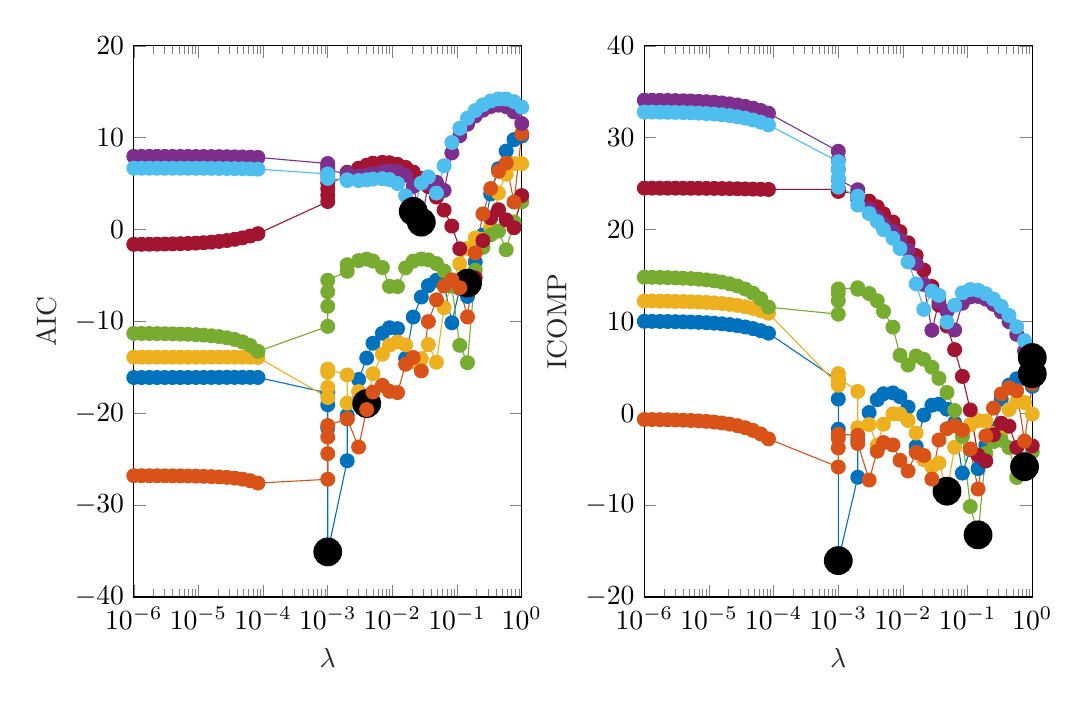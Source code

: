 % This file was created by matlab2tikz.
%
\definecolor{mycolor1}{rgb}{0.0,0.447,0.741}%
\definecolor{mycolor2}{rgb}{0.929,0.694,0.125}%
\definecolor{mycolor3}{rgb}{0.466,0.674,0.188}%
\definecolor{mycolor4}{rgb}{0.635,0.078,0.184}%
\definecolor{mycolor5}{rgb}{0.85,0.325,0.098}%
\definecolor{mycolor6}{rgb}{0.494,0.184,0.556}%
\definecolor{mycolor7}{rgb}{0.301,0.745,0.933}%
%
\begin{tikzpicture}

\begin{axis}[%
width=4.927cm,
height=7cm,
at={(0cm,0cm)},
scale only axis,
xmode=log,
xmin=1e-06,
xmax=1,
xminorticks=true,
xlabel style={font=\color{white!15!black}},
xlabel={$\lambda$},
ymin=-40,
ymax=20,
ylabel style={font=\color{white!15!black}},
ylabel={AIC},
axis background/.style={fill=white}
]
\addplot [color=mycolor1, mark size=2.5pt, mark=*, mark options={solid, fill=mycolor1, mycolor1}, forget plot]
  table[row sep=crcr]{%
1e-06	-16.11\\
1.318e-06	-16.11\\
1.738e-06	-16.109\\
2.291e-06	-16.109\\
3.02e-06	-16.108\\
3.981e-06	-16.108\\
5.248e-06	-16.107\\
6.918e-06	-16.106\\
9.12e-06	-16.104\\
1.202e-05	-16.102\\
1.585e-05	-16.1\\
2.089e-05	-16.098\\
2.754e-05	-16.095\\
3.631e-05	-16.093\\
4.786e-05	-16.092\\
6.31e-05	-16.094\\
8.318e-05	-16.103\\
0.0	-16.123\\
0.0	-16.164\\
0.0	-16.243\\
0.0	-16.385\\
0.0	-16.633\\
0.0	-17.058\\
0.001	-17.785\\
0.001	-19.067\\
0.001	-21.597\\
0.001	-35.091\\
0.002	-25.171\\
0.002	-20.225\\
0.003	-16.328\\
0.004	-13.984\\
0.005	-12.379\\
0.007	-11.293\\
0.009	-10.693\\
0.012	-10.791\\
0.016	-14.021\\
0.021	-9.526\\
0.028	-7.35\\
0.036	-6.108\\
0.048	-5.522\\
0.063	-5.847\\
0.083	-10.154\\
0.11	-6.404\\
0.145	-7.285\\
0.191	-3.524\\
0.251	-0.602\\
0.331	3.876\\
0.437	6.62\\
0.575	8.544\\
0.759	9.784\\
1	10.18\\
};
\addplot [color=black, draw=none, mark size=5.0pt, mark=*, mark options={solid, fill=black, black}, forget plot]
  table[row sep=crcr]{%
0.001	-35.091\\
};
\addplot [color=mycolor2, mark size=2.5pt, mark=*, mark options={solid, fill=mycolor2, mycolor2}, forget plot]
  table[row sep=crcr]{%
1e-06	-13.898\\
1.318e-06	-13.898\\
1.738e-06	-13.898\\
2.291e-06	-13.897\\
3.02e-06	-13.897\\
3.981e-06	-13.896\\
5.248e-06	-13.896\\
6.918e-06	-13.895\\
9.12e-06	-13.894\\
1.202e-05	-13.893\\
1.585e-05	-13.891\\
2.089e-05	-13.89\\
2.754e-05	-13.89\\
3.631e-05	-13.891\\
4.786e-05	-13.895\\
6.31e-05	-13.905\\
8.318e-05	-13.926\\
0.0	-13.967\\
0.0	-14.042\\
0.0	-14.178\\
0.0	-14.424\\
0.0	-14.873\\
0.0	-15.762\\
0.001	-18.284\\
0.001	-17.176\\
0.001	-15.534\\
0.001	-15.192\\
0.002	-15.831\\
0.002	-18.898\\
0.003	-17.639\\
0.004	-18.943\\
0.005	-15.696\\
0.007	-13.571\\
0.009	-12.588\\
0.012	-12.245\\
0.016	-12.561\\
0.021	-14.373\\
0.028	-14.053\\
0.036	-12.519\\
0.048	-14.448\\
0.063	-8.509\\
0.083	-5.812\\
0.11	-3.733\\
0.145	-2.057\\
0.191	-0.909\\
0.251	-1.06\\
0.331	0.269\\
0.437	3.969\\
0.575	6.015\\
0.759	7.177\\
1	7.163\\
};
\addplot [color=black, draw=none, mark size=5.0pt, mark=*, mark options={solid, fill=black, black}, forget plot]
  table[row sep=crcr]{%
0.004	-18.943\\
};
\addplot [color=mycolor3, mark size=2.5pt, mark=*, mark options={solid, fill=mycolor3, mycolor3}, forget plot]
  table[row sep=crcr]{%
1e-06	-11.307\\
1.318e-06	-11.312\\
1.738e-06	-11.319\\
2.291e-06	-11.328\\
3.02e-06	-11.34\\
3.981e-06	-11.355\\
5.248e-06	-11.377\\
6.918e-06	-11.405\\
9.12e-06	-11.442\\
1.202e-05	-11.493\\
1.585e-05	-11.561\\
2.089e-05	-11.654\\
2.754e-05	-11.783\\
3.631e-05	-11.964\\
4.786e-05	-12.226\\
6.31e-05	-12.621\\
8.318e-05	-13.262\\
0.0	-14.496\\
0.0	-22.765\\
0.0	-14.51\\
0.0	-13.381\\
0.0	-13.534\\
0.0	-15.405\\
0.001	-10.546\\
0.001	-8.364\\
0.001	-6.772\\
0.001	-5.522\\
0.002	-4.547\\
0.002	-3.831\\
0.003	-3.382\\
0.004	-3.226\\
0.005	-3.421\\
0.007	-4.138\\
0.009	-6.189\\
0.012	-6.212\\
0.016	-4.168\\
0.021	-3.444\\
0.028	-3.212\\
0.036	-3.306\\
0.048	-3.703\\
0.063	-4.507\\
0.083	-6.164\\
0.11	-12.609\\
0.145	-14.496\\
0.191	-4.434\\
0.251	-1.948\\
0.331	-0.582\\
0.437	-0.172\\
0.575	-2.203\\
0.759	0.829\\
1	3.03\\
};
\addplot [color=black, draw=none, mark size=5.0pt, mark=*, mark options={solid, fill=black, black}, forget plot]
  table[row sep=crcr]{%
0.0	-22.765\\
};
\addplot [color=mycolor4, mark size=2.5pt, mark=*, mark options={solid, fill=mycolor4, mycolor4}, forget plot]
  table[row sep=crcr]{%
1e-06	-1.611\\
1.318e-06	-1.606\\
1.738e-06	-1.599\\
2.291e-06	-1.59\\
3.02e-06	-1.578\\
3.981e-06	-1.562\\
5.248e-06	-1.542\\
6.918e-06	-1.515\\
9.12e-06	-1.479\\
1.202e-05	-1.433\\
1.585e-05	-1.373\\
2.089e-05	-1.295\\
2.754e-05	-1.196\\
3.631e-05	-1.068\\
4.786e-05	-0.906\\
6.31e-05	-0.702\\
8.318e-05	-0.45\\
0.0	-0.141\\
0.0	0.23\\
0.0	0.668\\
0.0	1.175\\
0.0	1.746\\
0.0	2.374\\
0.001	3.045\\
0.001	3.738\\
0.001	4.43\\
0.001	5.095\\
0.002	5.705\\
0.002	6.238\\
0.003	6.677\\
0.004	7.008\\
0.005	7.222\\
0.007	7.313\\
0.009	7.273\\
0.012	7.094\\
0.016	6.763\\
0.021	6.262\\
0.028	5.572\\
0.036	4.67\\
0.048	3.529\\
0.063	2.119\\
0.083	0.376\\
0.11	-2.094\\
0.145	-5.832\\
0.191	-5.258\\
0.251	-1.205\\
0.331	1.268\\
0.437	2.158\\
0.575	1.057\\
0.759	0.194\\
1	3.695\\
};
\addplot [color=black, draw=none, mark size=5.0pt, mark=*, mark options={solid, fill=black, black}, forget plot]
  table[row sep=crcr]{%
0.145	-5.832\\
};
\addplot [color=mycolor5, mark size=2.5pt, mark=*, mark options={solid, fill=mycolor5, mycolor5}, forget plot]
  table[row sep=crcr]{%
1e-06	-26.795\\
1.318e-06	-26.797\\
1.738e-06	-26.8\\
2.291e-06	-26.803\\
3.02e-06	-26.808\\
3.981e-06	-26.814\\
5.248e-06	-26.822\\
6.918e-06	-26.832\\
9.12e-06	-26.847\\
1.202e-05	-26.867\\
1.585e-05	-26.894\\
2.089e-05	-26.932\\
2.754e-05	-26.985\\
3.631e-05	-27.061\\
4.786e-05	-27.173\\
6.31e-05	-27.341\\
8.318e-05	-27.604\\
0.0	-28.036\\
0.0	-28.823\\
0.0	-30.699\\
0.0	-31.432\\
0.0	-29.458\\
0.0	-31.083\\
0.001	-27.186\\
0.001	-24.395\\
0.001	-22.592\\
0.001	-21.335\\
0.002	-20.599\\
0.002	-20.619\\
0.003	-23.681\\
0.004	-19.601\\
0.005	-17.693\\
0.007	-16.96\\
0.009	-17.617\\
0.012	-17.749\\
0.016	-14.666\\
0.021	-13.925\\
0.028	-15.391\\
0.036	-10.019\\
0.048	-7.647\\
0.063	-6.148\\
0.083	-5.474\\
0.11	-6.334\\
0.145	-9.514\\
0.191	-2.536\\
0.251	1.705\\
0.331	4.462\\
0.437	6.341\\
0.575	7.23\\
0.759	2.985\\
1	10.433\\
};
\addplot [color=black, draw=none, mark size=5.0pt, mark=*, mark options={solid, fill=black, black}, forget plot]
  table[row sep=crcr]{%
0.0	-31.432\\
};
\addplot [color=mycolor6, mark size=2.5pt, mark=*, mark options={solid, fill=mycolor6, mycolor6}, forget plot]
  table[row sep=crcr]{%
1e-06	7.964\\
1.318e-06	7.963\\
1.738e-06	7.963\\
2.291e-06	7.962\\
3.02e-06	7.961\\
3.981e-06	7.96\\
5.248e-06	7.958\\
6.918e-06	7.956\\
9.12e-06	7.953\\
1.202e-05	7.949\\
1.585e-05	7.944\\
2.089e-05	7.937\\
2.754e-05	7.928\\
3.631e-05	7.916\\
4.786e-05	7.9\\
6.31e-05	7.879\\
8.318e-05	7.851\\
0.0	7.815\\
0.0	7.766\\
0.0	7.702\\
0.0	7.618\\
0.0	7.508\\
0.0	7.366\\
0.001	7.185\\
0.001	6.961\\
0.001	6.696\\
0.001	6.406\\
0.002	6.127\\
0.002	5.916\\
0.003	5.835\\
0.004	5.905\\
0.005	6.079\\
0.007	6.271\\
0.009	6.385\\
0.012	6.318\\
0.016	5.905\\
0.021	4.692\\
0.028	0.804\\
0.036	5.009\\
0.048	5.137\\
0.063	4.257\\
0.083	8.345\\
0.11	10.21\\
0.145	11.462\\
0.191	12.361\\
0.251	12.997\\
0.331	13.394\\
0.437	13.536\\
0.575	13.374\\
0.759	12.804\\
1	11.542\\
};
\addplot [color=black, draw=none, mark size=5.0pt, mark=*, mark options={solid, fill=black, black}, forget plot]
  table[row sep=crcr]{%
0.028	0.804\\
};
\addplot [color=mycolor7, mark size=2.5pt, mark=*, mark options={solid, fill=mycolor7, mycolor7}, forget plot]
  table[row sep=crcr]{%
1e-06	6.674\\
1.318e-06	6.674\\
1.738e-06	6.673\\
2.291e-06	6.672\\
3.02e-06	6.672\\
3.981e-06	6.67\\
5.248e-06	6.669\\
6.918e-06	6.667\\
9.12e-06	6.664\\
1.202e-05	6.661\\
1.585e-05	6.656\\
2.089e-05	6.65\\
2.754e-05	6.642\\
3.631e-05	6.632\\
4.786e-05	6.618\\
6.31e-05	6.6\\
8.318e-05	6.576\\
0.0	6.545\\
0.0	6.504\\
0.0	6.451\\
0.0	6.383\\
0.0	6.296\\
0.0	6.187\\
0.001	6.054\\
0.001	5.899\\
0.001	5.729\\
0.001	5.56\\
0.002	5.419\\
0.002	5.337\\
0.003	5.332\\
0.004	5.397\\
0.005	5.489\\
0.007	5.536\\
0.009	5.436\\
0.012	5.008\\
0.016	3.678\\
0.021	1.979\\
0.028	5.064\\
0.036	5.733\\
0.048	3.966\\
0.063	6.941\\
0.083	9.475\\
0.11	11.017\\
0.145	12.123\\
0.191	12.953\\
0.251	13.57\\
0.331	13.993\\
0.437	14.212\\
0.575	14.202\\
0.759	13.922\\
1	13.316\\
};
\addplot [color=black, draw=none, mark size=5.0pt, mark=*, mark options={solid, fill=black, black}, forget plot]
  table[row sep=crcr]{%
0.021	1.979\\
};
\end{axis}

\begin{axis}[%
width=4.927cm,
height=7cm,
at={(6.484cm,0cm)},
scale only axis,
xmode=log,
xmin=1e-06,
xmax=1,
xminorticks=true,
xlabel style={font=\color{white!15!black}},
xlabel={$\lambda$},
ymin=-20,
ymax=40,
ylabel style={font=\color{white!15!black}},
ylabel={ICOMP},
axis background/.style={fill=white}
]
\addplot [color=mycolor1, mark size=2.5pt, mark=*, mark options={solid, fill=mycolor1, mycolor1}, forget plot]
  table[row sep=crcr]{%
1e-06	10.008\\
1.318e-06	10.002\\
1.738e-06	9.994\\
2.291e-06	9.984\\
3.02e-06	9.97\\
3.981e-06	9.952\\
5.248e-06	9.929\\
6.918e-06	9.898\\
9.12e-06	9.858\\
1.202e-05	9.805\\
1.585e-05	9.738\\
2.089e-05	9.65\\
2.754e-05	9.538\\
3.631e-05	9.396\\
4.786e-05	9.216\\
6.31e-05	8.99\\
8.318e-05	8.711\\
0.0	8.366\\
0.0	7.943\\
0.0	7.424\\
0.0	6.782\\
0.0	5.977\\
0.0	4.94\\
0.001	3.548\\
0.001	1.551\\
0.001	-1.74\\
0.001	-16.04\\
0.002	-6.965\\
0.002	-2.899\\
0.003	0.084\\
0.004	1.486\\
0.005	2.123\\
0.007	2.219\\
0.009	1.806\\
0.012	0.673\\
0.016	-3.615\\
0.021	-0.199\\
0.028	0.876\\
0.036	0.996\\
0.048	0.441\\
0.063	-1.041\\
0.083	-6.519\\
0.11	-3.951\\
0.145	-6.025\\
0.191	-3.463\\
0.251	-1.745\\
0.331	1.524\\
0.437	3.053\\
0.575	3.757\\
0.759	3.771\\
1	2.93\\
};
\addplot [color=black, draw=none, mark size=5.0pt, mark=*, mark options={solid, fill=black, black}, forget plot]
  table[row sep=crcr]{%
0.001	-16.04\\
};
\addplot [color=mycolor2, mark size=2.5pt, mark=*, mark options={solid, fill=mycolor2, mycolor2}, forget plot]
  table[row sep=crcr]{%
1e-06	12.22\\
1.318e-06	12.214\\
1.738e-06	12.206\\
2.291e-06	12.196\\
3.02e-06	12.182\\
3.981e-06	12.164\\
5.248e-06	12.14\\
6.918e-06	12.109\\
9.12e-06	12.068\\
1.202e-05	12.015\\
1.585e-05	11.946\\
2.089e-05	11.858\\
2.754e-05	11.743\\
3.631e-05	11.598\\
4.786e-05	11.413\\
6.31e-05	11.179\\
8.318e-05	10.887\\
0.0	10.522\\
0.0	10.065\\
0.0	9.488\\
0.0	8.744\\
0.0	7.738\\
0.0	6.236\\
0.001	3.049\\
0.001	3.442\\
0.001	4.323\\
0.001	3.86\\
0.002	2.375\\
0.002	-1.572\\
0.003	-1.227\\
0.004	-3.473\\
0.005	-1.194\\
0.007	-0.059\\
0.009	-0.09\\
0.012	-0.782\\
0.016	-2.155\\
0.021	-5.046\\
0.028	-5.826\\
0.036	-5.415\\
0.048	-8.484\\
0.063	-3.702\\
0.083	-2.177\\
0.11	-1.281\\
0.145	-0.797\\
0.191	-0.847\\
0.251	-2.203\\
0.331	-2.083\\
0.437	0.403\\
0.575	1.228\\
0.759	1.164\\
1	-0.086\\
};
\addplot [color=black, draw=none, mark size=5.0pt, mark=*, mark options={solid, fill=black, black}, forget plot]
  table[row sep=crcr]{%
0.048	-8.484\\
};
\addplot [color=mycolor3, mark size=2.5pt, mark=*, mark options={solid, fill=mycolor3, mycolor3}, forget plot]
  table[row sep=crcr]{%
1e-06	14.812\\
1.318e-06	14.8\\
1.738e-06	14.785\\
2.291e-06	14.765\\
3.02e-06	14.739\\
3.981e-06	14.705\\
5.248e-06	14.659\\
6.918e-06	14.599\\
9.12e-06	14.52\\
1.202e-05	14.415\\
1.585e-05	14.277\\
2.089e-05	14.094\\
2.754e-05	13.85\\
3.631e-05	13.524\\
4.786e-05	13.081\\
6.31e-05	12.464\\
8.318e-05	11.552\\
0.0	9.992\\
0.0	1.342\\
0.0	9.157\\
0.0	9.786\\
0.0	9.076\\
0.0	6.593\\
0.001	10.787\\
0.001	12.255\\
0.001	13.085\\
0.001	13.53\\
0.002	13.66\\
0.002	13.494\\
0.003	13.03\\
0.004	12.244\\
0.005	11.081\\
0.007	9.374\\
0.009	6.31\\
0.012	5.252\\
0.016	6.239\\
0.021	5.883\\
0.028	5.015\\
0.036	3.799\\
0.048	2.26\\
0.063	0.299\\
0.083	-2.528\\
0.11	-10.156\\
0.145	-13.236\\
0.191	-4.372\\
0.251	-3.091\\
0.331	-2.935\\
0.437	-3.739\\
0.575	-6.99\\
0.759	-5.184\\
1	-4.219\\
};
\addplot [color=black, draw=none, mark size=5.0pt, mark=*, mark options={solid, fill=black, black}, forget plot]
  table[row sep=crcr]{%
0.145	-13.236\\
};
\addplot [color=mycolor4, mark size=2.5pt, mark=*, mark options={solid, fill=mycolor4, mycolor4}, forget plot]
  table[row sep=crcr]{%
1e-06	24.507\\
1.318e-06	24.506\\
1.738e-06	24.505\\
2.291e-06	24.503\\
3.02e-06	24.501\\
3.981e-06	24.498\\
5.248e-06	24.494\\
6.918e-06	24.489\\
9.12e-06	24.483\\
1.202e-05	24.475\\
1.585e-05	24.465\\
2.089e-05	24.452\\
2.754e-05	24.438\\
3.631e-05	24.421\\
4.786e-05	24.402\\
6.31e-05	24.382\\
8.318e-05	24.363\\
0.0	24.347\\
0.0	24.337\\
0.0	24.335\\
0.0	24.342\\
0.0	24.357\\
0.0	24.372\\
0.001	24.378\\
0.001	24.356\\
0.001	24.287\\
0.001	24.146\\
0.002	23.911\\
0.002	23.564\\
0.003	23.089\\
0.004	22.477\\
0.005	21.724\\
0.007	20.824\\
0.009	19.772\\
0.012	18.558\\
0.016	17.169\\
0.021	15.59\\
0.028	13.799\\
0.036	11.774\\
0.048	9.492\\
0.063	6.925\\
0.083	4.011\\
0.11	0.358\\
0.145	-4.571\\
0.191	-5.197\\
0.251	-2.348\\
0.331	-1.085\\
0.437	-1.408\\
0.575	-3.73\\
0.759	-5.819\\
1	-3.554\\
};
\addplot [color=black, draw=none, mark size=5.0pt, mark=*, mark options={solid, fill=black, black}, forget plot]
  table[row sep=crcr]{%
0.759	-5.819\\
};
\addplot [color=mycolor5, mark size=2.5pt, mark=*, mark options={solid, fill=mycolor5, mycolor5}, forget plot]
  table[row sep=crcr]{%
1e-06	-0.677\\
1.318e-06	-0.685\\
1.738e-06	-0.696\\
2.291e-06	-0.71\\
3.02e-06	-0.729\\
3.981e-06	-0.754\\
5.248e-06	-0.786\\
6.918e-06	-0.829\\
9.12e-06	-0.885\\
1.202e-05	-0.959\\
1.585e-05	-1.056\\
2.089e-05	-1.184\\
2.754e-05	-1.351\\
3.631e-05	-1.572\\
4.786e-05	-1.865\\
6.31e-05	-2.256\\
8.318e-05	-2.79\\
0.0	-3.548\\
0.0	-4.716\\
0.0	-7.032\\
0.0	-8.265\\
0.0	-6.848\\
0.0	-9.085\\
0.001	-5.853\\
0.001	-3.777\\
0.001	-2.735\\
0.001	-2.284\\
0.002	-2.392\\
0.002	-3.294\\
0.003	-7.269\\
0.004	-4.132\\
0.005	-3.191\\
0.007	-3.449\\
0.009	-5.118\\
0.012	-6.285\\
0.016	-4.259\\
0.021	-4.598\\
0.028	-7.165\\
0.036	-2.915\\
0.048	-1.683\\
0.063	-1.341\\
0.083	-1.839\\
0.11	-3.882\\
0.145	-8.253\\
0.191	-2.475\\
0.251	0.562\\
0.331	2.109\\
0.437	2.775\\
0.575	2.444\\
0.759	-3.028\\
1	3.184\\
};
\addplot [color=black, draw=none, mark size=5.0pt, mark=*, mark options={solid, fill=black, black}, forget plot]
  table[row sep=crcr]{%
0.0	-9.085\\
};
\addplot [color=mycolor6, mark size=2.5pt, mark=*, mark options={solid, fill=mycolor6, mycolor6}, forget plot]
  table[row sep=crcr]{%
1e-06	34.082\\
1.318e-06	34.076\\
1.738e-06	34.067\\
2.291e-06	34.055\\
3.02e-06	34.04\\
3.981e-06	34.02\\
5.248e-06	33.994\\
6.918e-06	33.959\\
9.12e-06	33.915\\
1.202e-05	33.857\\
1.585e-05	33.781\\
2.089e-05	33.685\\
2.754e-05	33.561\\
3.631e-05	33.404\\
4.786e-05	33.208\\
6.31e-05	32.963\\
8.318e-05	32.664\\
0.0	32.303\\
0.0	31.873\\
0.0	31.369\\
0.0	30.786\\
0.0	30.119\\
0.0	29.364\\
0.001	28.518\\
0.001	27.579\\
0.001	26.553\\
0.001	25.458\\
0.002	24.333\\
0.002	23.241\\
0.003	22.247\\
0.004	21.374\\
0.005	20.581\\
0.007	19.782\\
0.009	18.884\\
0.012	17.781\\
0.016	16.312\\
0.021	14.019\\
0.028	9.031\\
0.036	12.113\\
0.048	11.101\\
0.063	9.063\\
0.083	11.98\\
0.11	12.663\\
0.145	12.722\\
0.191	12.423\\
0.251	11.854\\
0.331	11.041\\
0.437	9.969\\
0.575	8.588\\
0.759	6.791\\
1	4.293\\
};
\addplot [color=black, draw=none, mark size=5.0pt, mark=*, mark options={solid, fill=black, black}, forget plot]
  table[row sep=crcr]{%
1	4.293\\
};
\addplot [color=mycolor7, mark size=2.5pt, mark=*, mark options={solid, fill=mycolor7, mycolor7}, forget plot]
  table[row sep=crcr]{%
1e-06	32.792\\
1.318e-06	32.786\\
1.738e-06	32.777\\
2.291e-06	32.765\\
3.02e-06	32.75\\
3.981e-06	32.73\\
5.248e-06	32.704\\
6.918e-06	32.67\\
9.12e-06	32.626\\
1.202e-05	32.568\\
1.585e-05	32.494\\
2.089e-05	32.398\\
2.754e-05	32.275\\
3.631e-05	32.12\\
4.786e-05	31.925\\
6.31e-05	31.684\\
8.318e-05	31.389\\
0.0	31.033\\
0.0	30.611\\
0.0	30.118\\
0.0	29.55\\
0.0	28.906\\
0.0	28.185\\
0.001	27.387\\
0.001	26.517\\
0.001	25.585\\
0.001	24.611\\
0.002	23.625\\
0.002	22.662\\
0.003	21.744\\
0.004	20.867\\
0.005	19.991\\
0.007	19.047\\
0.009	17.935\\
0.012	16.472\\
0.016	14.084\\
0.021	11.306\\
0.028	13.29\\
0.036	12.837\\
0.048	9.93\\
0.063	11.748\\
0.083	13.11\\
0.11	13.469\\
0.145	13.384\\
0.191	13.015\\
0.251	12.427\\
0.331	11.64\\
0.437	10.646\\
0.575	9.416\\
0.759	7.909\\
1	6.067\\
};
\addplot [color=black, draw=none, mark size=5.0pt, mark=*, mark options={solid, fill=black, black}, forget plot]
  table[row sep=crcr]{%
1	6.067\\
};
\end{axis}
\end{tikzpicture}%